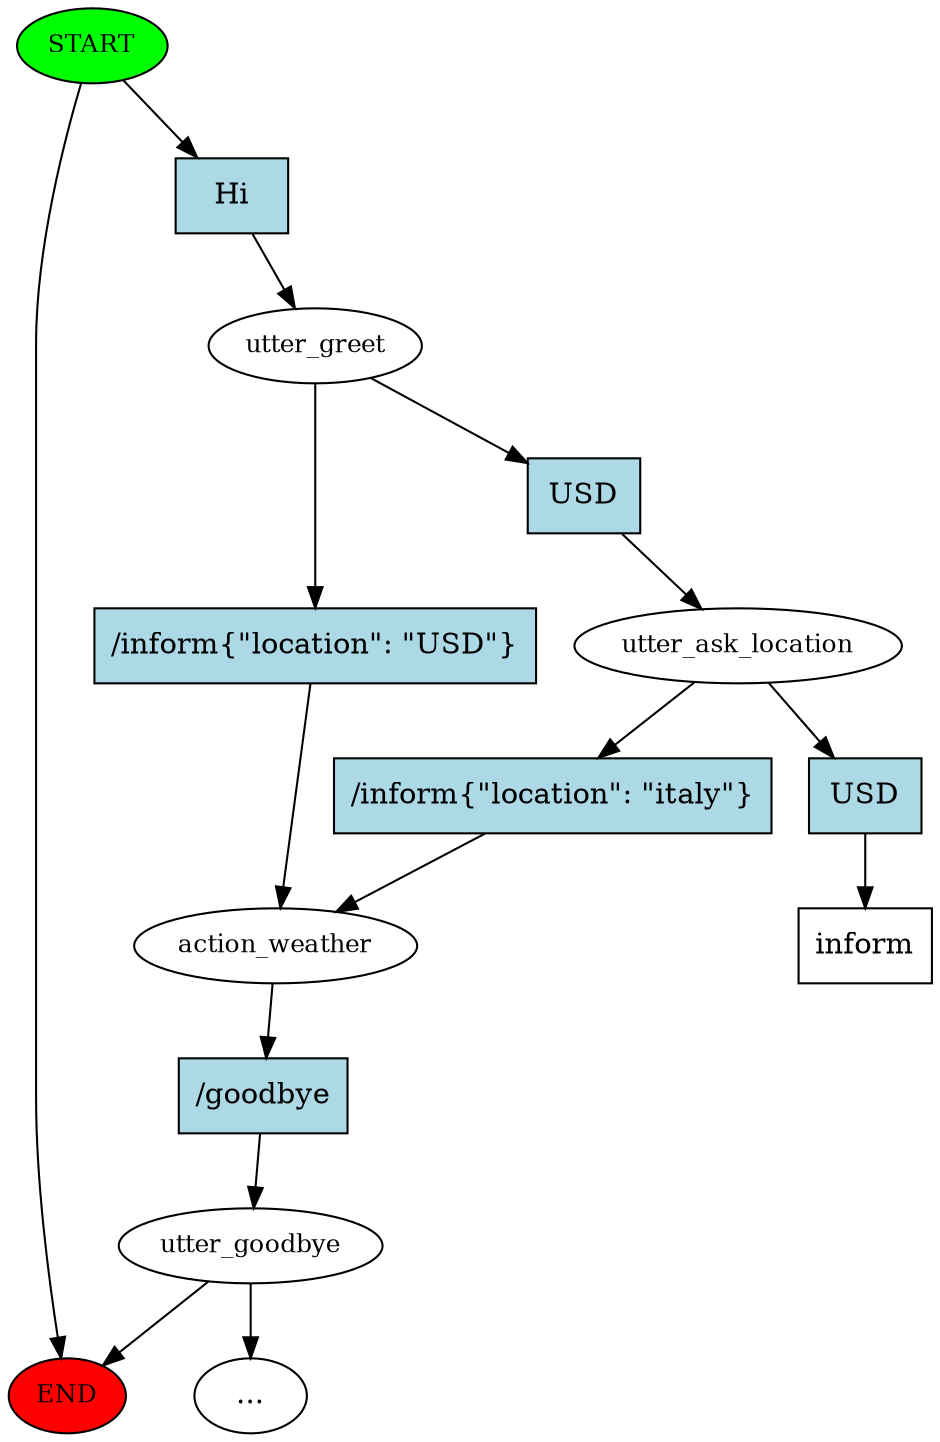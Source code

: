 digraph  {
0 [class="start active", fillcolor=green, fontsize=12, label=START, style=filled];
"-1" [class=end, fillcolor=red, fontsize=12, label=END, style=filled];
1 [class=active, fontsize=12, label=utter_greet];
2 [class=active, fontsize=12, label=utter_ask_location];
3 [class="", fontsize=12, label=action_weather];
4 [class="", fontsize=12, label=utter_goodbye];
"-3" [class=ellipsis, label="..."];
10 [class="intent dashed active", label=inform, shape=rect];
11 [class="intent active", fillcolor=lightblue, label=Hi, shape=rect, style=filled];
12 [class="intent active", fillcolor=lightblue, label=USD, shape=rect, style=filled];
13 [class=intent, fillcolor=lightblue, label="/inform\{\"location\":\ \"USD\"\}", shape=rect, style=filled];
14 [class=intent, fillcolor=lightblue, label="/inform\{\"location\":\ \"italy\"\}", shape=rect, style=filled];
15 [class="intent active", fillcolor=lightblue, label=USD, shape=rect, style=filled];
16 [class=intent, fillcolor=lightblue, label="/goodbye", shape=rect, style=filled];
0 -> "-1"  [class="", key=NONE, label=""];
0 -> 11  [class=active, key=0];
1 -> 12  [class=active, key=0];
1 -> 13  [class="", key=0];
2 -> 14  [class="", key=0];
2 -> 15  [class=active, key=0];
3 -> 16  [class="", key=0];
4 -> "-1"  [class="", key=NONE, label=""];
4 -> "-3"  [class="", key=NONE, label=""];
11 -> 1  [class=active, key=0];
12 -> 2  [class=active, key=0];
13 -> 3  [class="", key=0];
14 -> 3  [class="", key=0];
15 -> 10  [class=active, key=0];
16 -> 4  [class="", key=0];
}
